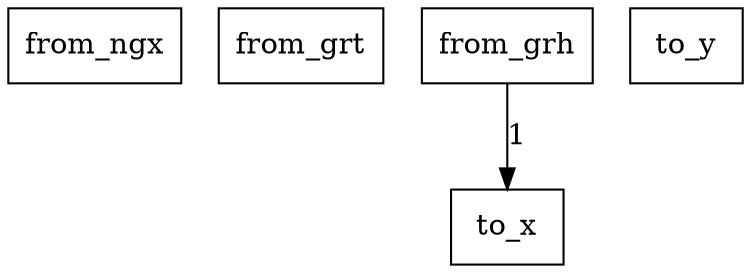 digraph {
    graph [rankdir=TB
          ,bgcolor=transparent];
    node [shape=box
         ,fillcolor=white
         ,style=filled];
    0 [label=<from_ngx>];
    1 [label=<from_grt>];
    2 [label=<from_grh>];
    3 [label=<to_x>];
    4 [label=<to_y>];
    2 -> 3 [label=1];
}